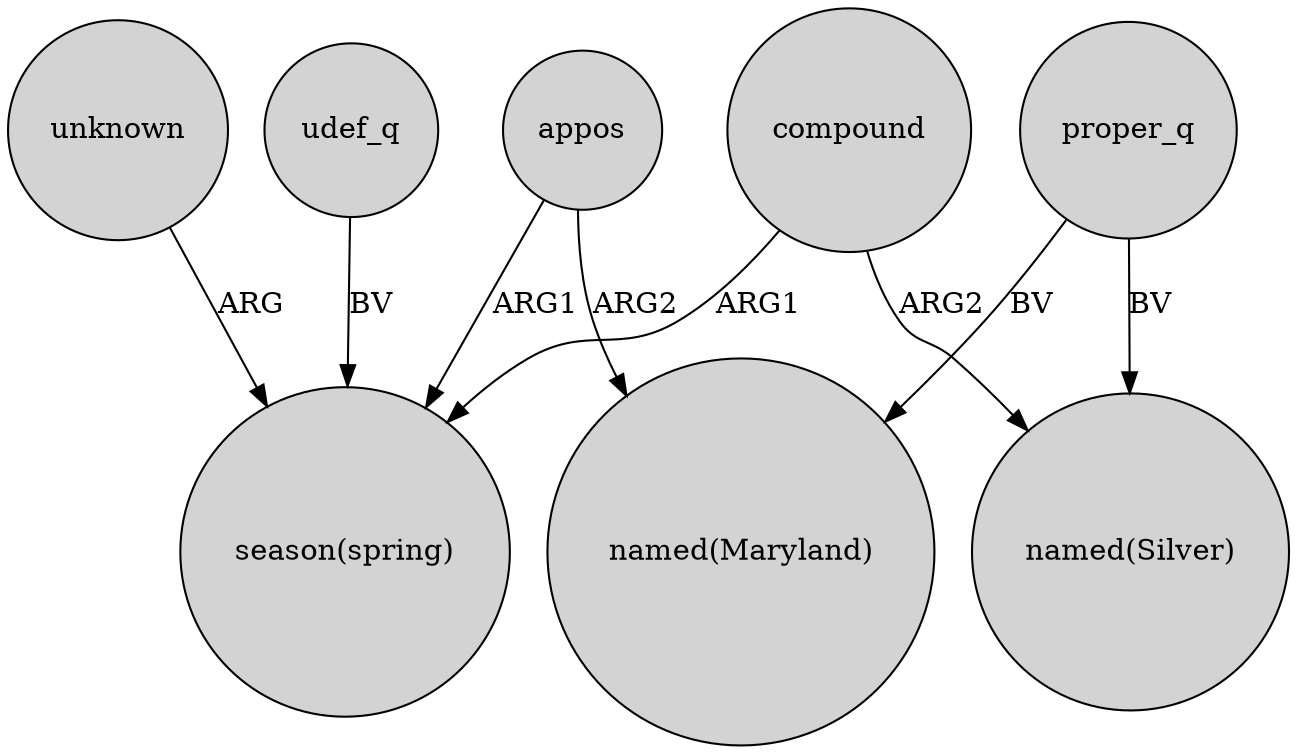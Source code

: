 digraph {
	node [shape=circle style=filled]
	udef_q -> "season(spring)" [label=BV]
	unknown -> "season(spring)" [label=ARG]
	compound -> "season(spring)" [label=ARG1]
	proper_q -> "named(Silver)" [label=BV]
	appos -> "season(spring)" [label=ARG1]
	compound -> "named(Silver)" [label=ARG2]
	proper_q -> "named(Maryland)" [label=BV]
	appos -> "named(Maryland)" [label=ARG2]
}
